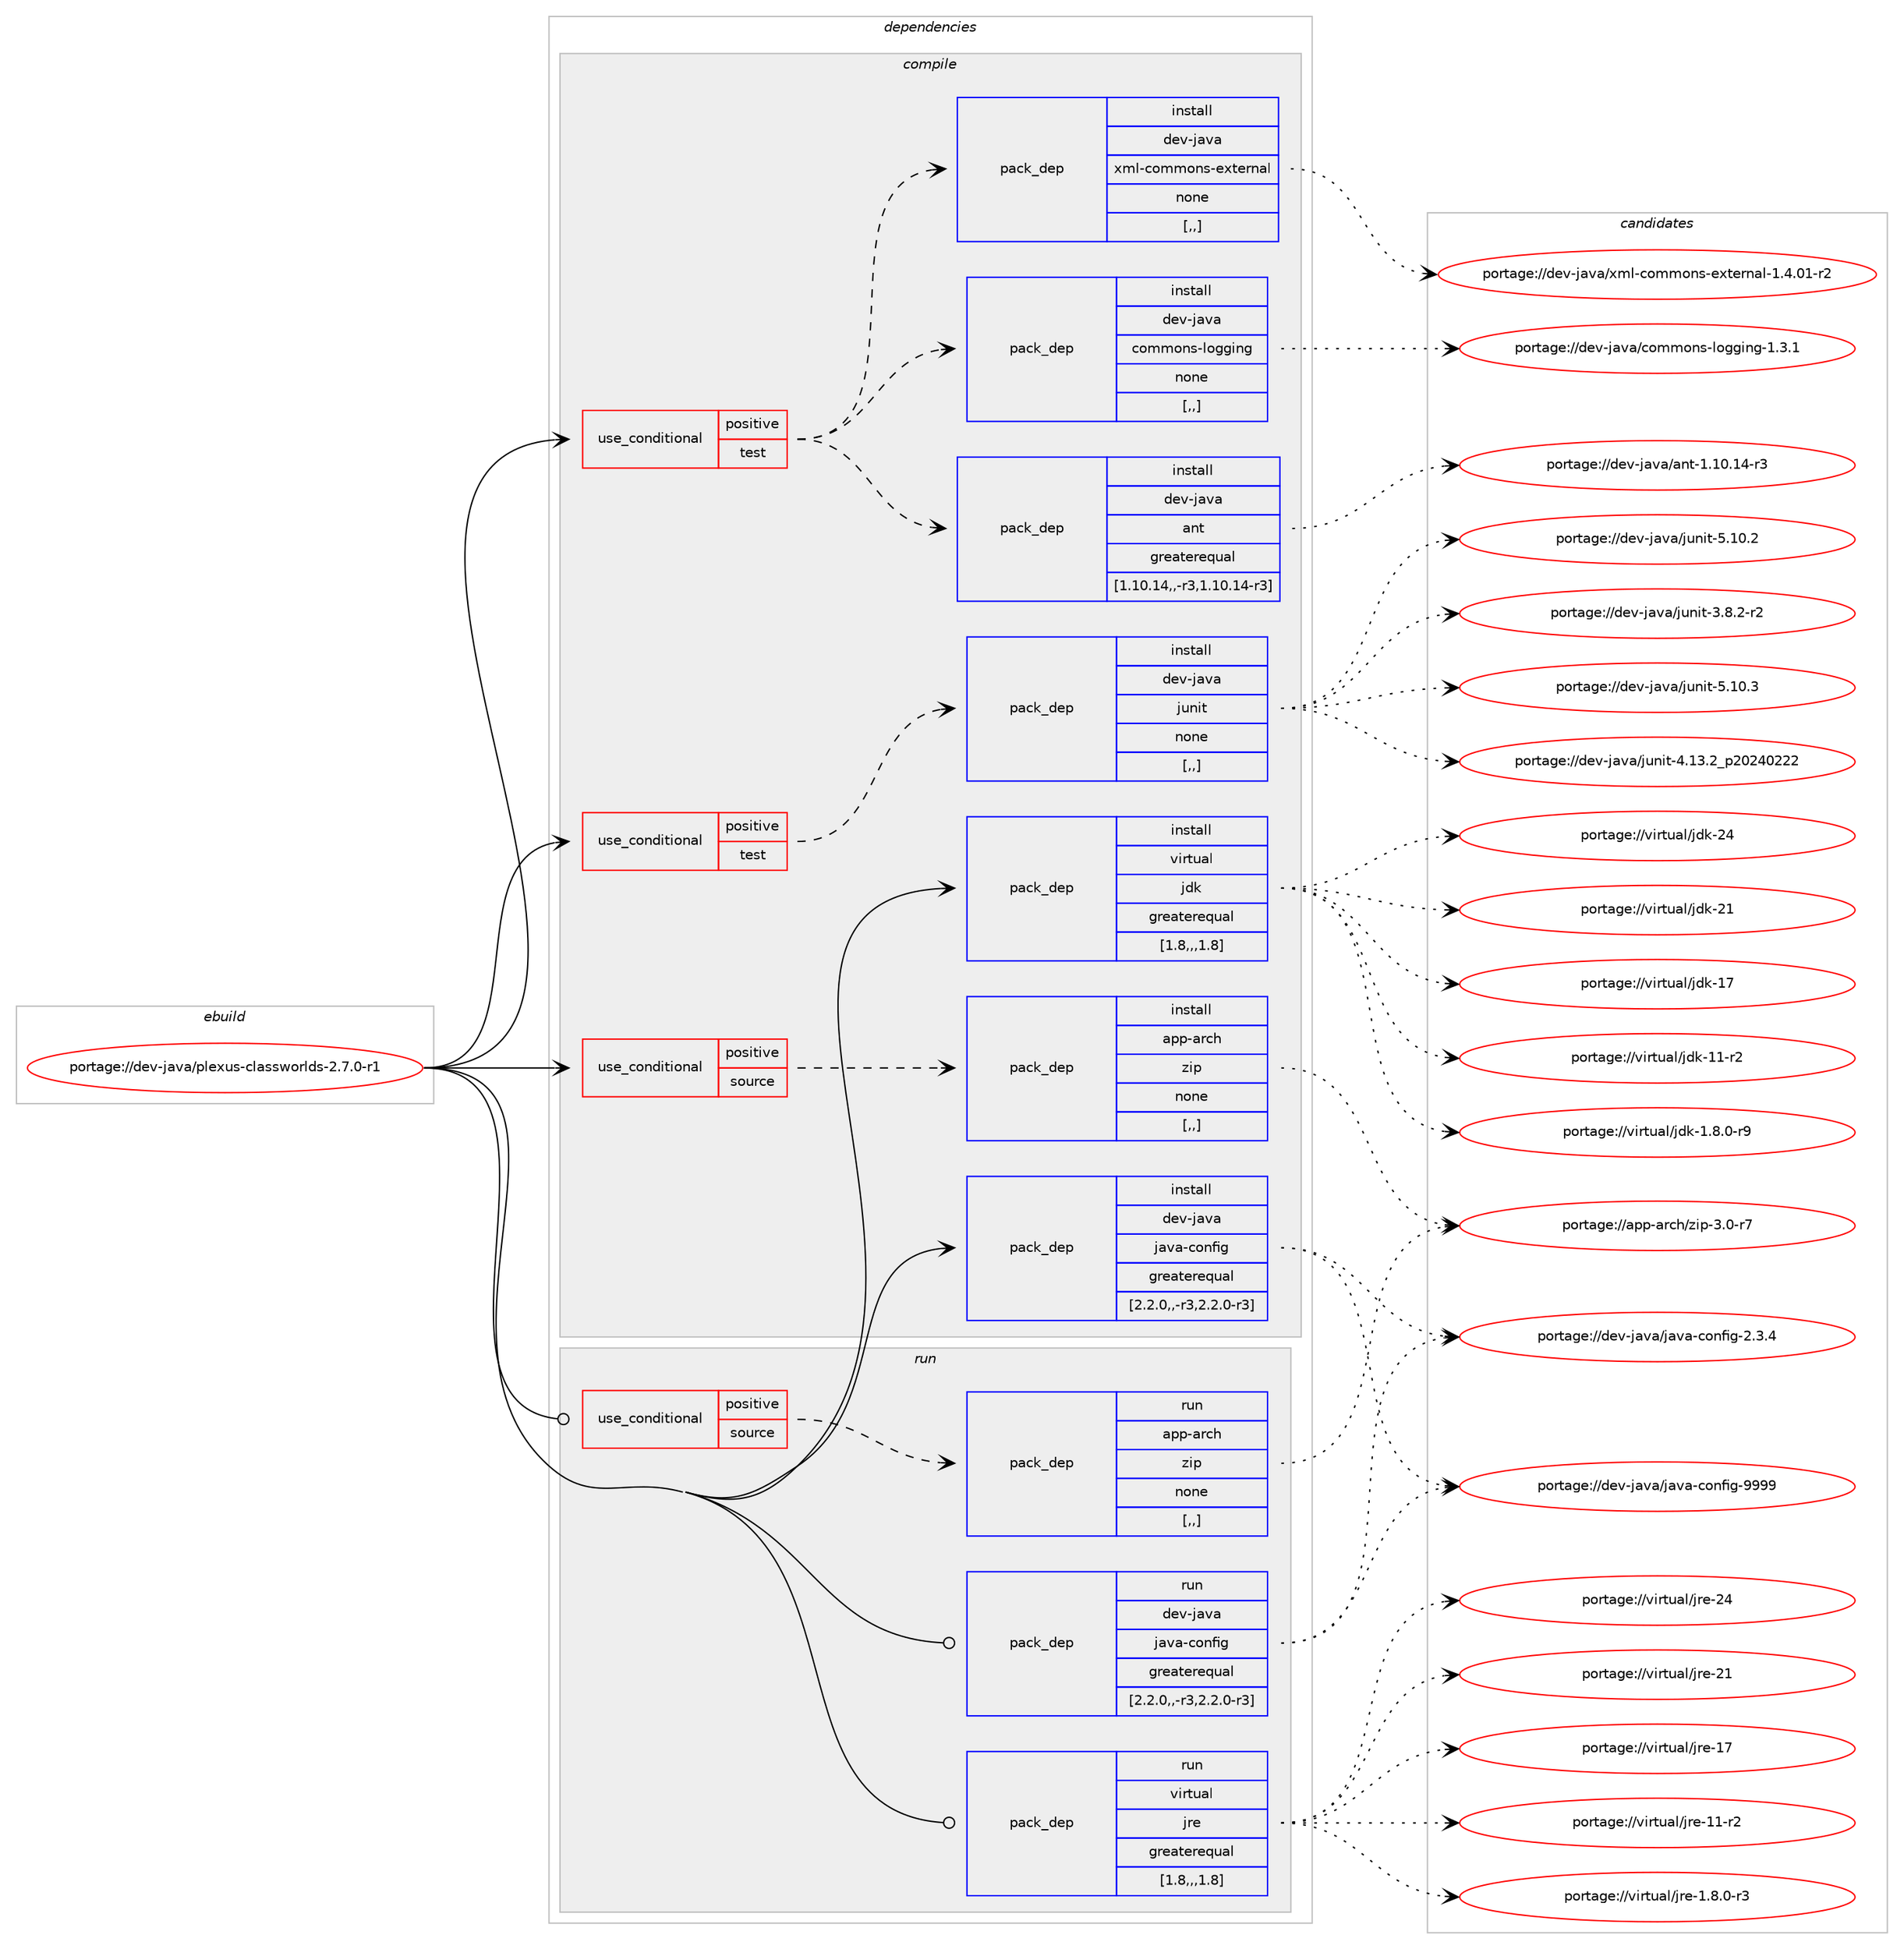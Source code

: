 digraph prolog {

# *************
# Graph options
# *************

newrank=true;
concentrate=true;
compound=true;
graph [rankdir=LR,fontname=Helvetica,fontsize=10,ranksep=1.5];#, ranksep=2.5, nodesep=0.2];
edge  [arrowhead=vee];
node  [fontname=Helvetica,fontsize=10];

# **********
# The ebuild
# **********

subgraph cluster_leftcol {
color=gray;
label=<<i>ebuild</i>>;
id [label="portage://dev-java/plexus-classworlds-2.7.0-r1", color=red, width=4, href="../dev-java/plexus-classworlds-2.7.0-r1.svg"];
}

# ****************
# The dependencies
# ****************

subgraph cluster_midcol {
color=gray;
label=<<i>dependencies</i>>;
subgraph cluster_compile {
fillcolor="#eeeeee";
style=filled;
label=<<i>compile</i>>;
subgraph cond152494 {
dependency590781 [label=<<TABLE BORDER="0" CELLBORDER="1" CELLSPACING="0" CELLPADDING="4"><TR><TD ROWSPAN="3" CELLPADDING="10">use_conditional</TD></TR><TR><TD>positive</TD></TR><TR><TD>source</TD></TR></TABLE>>, shape=none, color=red];
subgraph pack433628 {
dependency590782 [label=<<TABLE BORDER="0" CELLBORDER="1" CELLSPACING="0" CELLPADDING="4" WIDTH="220"><TR><TD ROWSPAN="6" CELLPADDING="30">pack_dep</TD></TR><TR><TD WIDTH="110">install</TD></TR><TR><TD>app-arch</TD></TR><TR><TD>zip</TD></TR><TR><TD>none</TD></TR><TR><TD>[,,]</TD></TR></TABLE>>, shape=none, color=blue];
}
dependency590781:e -> dependency590782:w [weight=20,style="dashed",arrowhead="vee"];
}
id:e -> dependency590781:w [weight=20,style="solid",arrowhead="vee"];
subgraph cond152495 {
dependency590783 [label=<<TABLE BORDER="0" CELLBORDER="1" CELLSPACING="0" CELLPADDING="4"><TR><TD ROWSPAN="3" CELLPADDING="10">use_conditional</TD></TR><TR><TD>positive</TD></TR><TR><TD>test</TD></TR></TABLE>>, shape=none, color=red];
subgraph pack433629 {
dependency590784 [label=<<TABLE BORDER="0" CELLBORDER="1" CELLSPACING="0" CELLPADDING="4" WIDTH="220"><TR><TD ROWSPAN="6" CELLPADDING="30">pack_dep</TD></TR><TR><TD WIDTH="110">install</TD></TR><TR><TD>dev-java</TD></TR><TR><TD>ant</TD></TR><TR><TD>greaterequal</TD></TR><TR><TD>[1.10.14,,-r3,1.10.14-r3]</TD></TR></TABLE>>, shape=none, color=blue];
}
dependency590783:e -> dependency590784:w [weight=20,style="dashed",arrowhead="vee"];
subgraph pack433630 {
dependency590785 [label=<<TABLE BORDER="0" CELLBORDER="1" CELLSPACING="0" CELLPADDING="4" WIDTH="220"><TR><TD ROWSPAN="6" CELLPADDING="30">pack_dep</TD></TR><TR><TD WIDTH="110">install</TD></TR><TR><TD>dev-java</TD></TR><TR><TD>commons-logging</TD></TR><TR><TD>none</TD></TR><TR><TD>[,,]</TD></TR></TABLE>>, shape=none, color=blue];
}
dependency590783:e -> dependency590785:w [weight=20,style="dashed",arrowhead="vee"];
subgraph pack433631 {
dependency590786 [label=<<TABLE BORDER="0" CELLBORDER="1" CELLSPACING="0" CELLPADDING="4" WIDTH="220"><TR><TD ROWSPAN="6" CELLPADDING="30">pack_dep</TD></TR><TR><TD WIDTH="110">install</TD></TR><TR><TD>dev-java</TD></TR><TR><TD>xml-commons-external</TD></TR><TR><TD>none</TD></TR><TR><TD>[,,]</TD></TR></TABLE>>, shape=none, color=blue];
}
dependency590783:e -> dependency590786:w [weight=20,style="dashed",arrowhead="vee"];
}
id:e -> dependency590783:w [weight=20,style="solid",arrowhead="vee"];
subgraph cond152496 {
dependency590787 [label=<<TABLE BORDER="0" CELLBORDER="1" CELLSPACING="0" CELLPADDING="4"><TR><TD ROWSPAN="3" CELLPADDING="10">use_conditional</TD></TR><TR><TD>positive</TD></TR><TR><TD>test</TD></TR></TABLE>>, shape=none, color=red];
subgraph pack433632 {
dependency590788 [label=<<TABLE BORDER="0" CELLBORDER="1" CELLSPACING="0" CELLPADDING="4" WIDTH="220"><TR><TD ROWSPAN="6" CELLPADDING="30">pack_dep</TD></TR><TR><TD WIDTH="110">install</TD></TR><TR><TD>dev-java</TD></TR><TR><TD>junit</TD></TR><TR><TD>none</TD></TR><TR><TD>[,,]</TD></TR></TABLE>>, shape=none, color=blue];
}
dependency590787:e -> dependency590788:w [weight=20,style="dashed",arrowhead="vee"];
}
id:e -> dependency590787:w [weight=20,style="solid",arrowhead="vee"];
subgraph pack433633 {
dependency590789 [label=<<TABLE BORDER="0" CELLBORDER="1" CELLSPACING="0" CELLPADDING="4" WIDTH="220"><TR><TD ROWSPAN="6" CELLPADDING="30">pack_dep</TD></TR><TR><TD WIDTH="110">install</TD></TR><TR><TD>dev-java</TD></TR><TR><TD>java-config</TD></TR><TR><TD>greaterequal</TD></TR><TR><TD>[2.2.0,,-r3,2.2.0-r3]</TD></TR></TABLE>>, shape=none, color=blue];
}
id:e -> dependency590789:w [weight=20,style="solid",arrowhead="vee"];
subgraph pack433634 {
dependency590790 [label=<<TABLE BORDER="0" CELLBORDER="1" CELLSPACING="0" CELLPADDING="4" WIDTH="220"><TR><TD ROWSPAN="6" CELLPADDING="30">pack_dep</TD></TR><TR><TD WIDTH="110">install</TD></TR><TR><TD>virtual</TD></TR><TR><TD>jdk</TD></TR><TR><TD>greaterequal</TD></TR><TR><TD>[1.8,,,1.8]</TD></TR></TABLE>>, shape=none, color=blue];
}
id:e -> dependency590790:w [weight=20,style="solid",arrowhead="vee"];
}
subgraph cluster_compileandrun {
fillcolor="#eeeeee";
style=filled;
label=<<i>compile and run</i>>;
}
subgraph cluster_run {
fillcolor="#eeeeee";
style=filled;
label=<<i>run</i>>;
subgraph cond152497 {
dependency590791 [label=<<TABLE BORDER="0" CELLBORDER="1" CELLSPACING="0" CELLPADDING="4"><TR><TD ROWSPAN="3" CELLPADDING="10">use_conditional</TD></TR><TR><TD>positive</TD></TR><TR><TD>source</TD></TR></TABLE>>, shape=none, color=red];
subgraph pack433635 {
dependency590792 [label=<<TABLE BORDER="0" CELLBORDER="1" CELLSPACING="0" CELLPADDING="4" WIDTH="220"><TR><TD ROWSPAN="6" CELLPADDING="30">pack_dep</TD></TR><TR><TD WIDTH="110">run</TD></TR><TR><TD>app-arch</TD></TR><TR><TD>zip</TD></TR><TR><TD>none</TD></TR><TR><TD>[,,]</TD></TR></TABLE>>, shape=none, color=blue];
}
dependency590791:e -> dependency590792:w [weight=20,style="dashed",arrowhead="vee"];
}
id:e -> dependency590791:w [weight=20,style="solid",arrowhead="odot"];
subgraph pack433636 {
dependency590793 [label=<<TABLE BORDER="0" CELLBORDER="1" CELLSPACING="0" CELLPADDING="4" WIDTH="220"><TR><TD ROWSPAN="6" CELLPADDING="30">pack_dep</TD></TR><TR><TD WIDTH="110">run</TD></TR><TR><TD>dev-java</TD></TR><TR><TD>java-config</TD></TR><TR><TD>greaterequal</TD></TR><TR><TD>[2.2.0,,-r3,2.2.0-r3]</TD></TR></TABLE>>, shape=none, color=blue];
}
id:e -> dependency590793:w [weight=20,style="solid",arrowhead="odot"];
subgraph pack433637 {
dependency590794 [label=<<TABLE BORDER="0" CELLBORDER="1" CELLSPACING="0" CELLPADDING="4" WIDTH="220"><TR><TD ROWSPAN="6" CELLPADDING="30">pack_dep</TD></TR><TR><TD WIDTH="110">run</TD></TR><TR><TD>virtual</TD></TR><TR><TD>jre</TD></TR><TR><TD>greaterequal</TD></TR><TR><TD>[1.8,,,1.8]</TD></TR></TABLE>>, shape=none, color=blue];
}
id:e -> dependency590794:w [weight=20,style="solid",arrowhead="odot"];
}
}

# **************
# The candidates
# **************

subgraph cluster_choices {
rank=same;
color=gray;
label=<<i>candidates</i>>;

subgraph choice433628 {
color=black;
nodesep=1;
choice9711211245971149910447122105112455146484511455 [label="portage://app-arch/zip-3.0-r7", color=red, width=4,href="../app-arch/zip-3.0-r7.svg"];
dependency590782:e -> choice9711211245971149910447122105112455146484511455:w [style=dotted,weight="100"];
}
subgraph choice433629 {
color=black;
nodesep=1;
choice100101118451069711897479711011645494649484649524511451 [label="portage://dev-java/ant-1.10.14-r3", color=red, width=4,href="../dev-java/ant-1.10.14-r3.svg"];
dependency590784:e -> choice100101118451069711897479711011645494649484649524511451:w [style=dotted,weight="100"];
}
subgraph choice433630 {
color=black;
nodesep=1;
choice100101118451069711897479911110910911111011545108111103103105110103454946514649 [label="portage://dev-java/commons-logging-1.3.1", color=red, width=4,href="../dev-java/commons-logging-1.3.1.svg"];
dependency590785:e -> choice100101118451069711897479911110910911111011545108111103103105110103454946514649:w [style=dotted,weight="100"];
}
subgraph choice433631 {
color=black;
nodesep=1;
choice1001011184510697118974712010910845991111091091111101154510112011610111411097108454946524648494511450 [label="portage://dev-java/xml-commons-external-1.4.01-r2", color=red, width=4,href="../dev-java/xml-commons-external-1.4.01-r2.svg"];
dependency590786:e -> choice1001011184510697118974712010910845991111091091111101154510112011610111411097108454946524648494511450:w [style=dotted,weight="100"];
}
subgraph choice433632 {
color=black;
nodesep=1;
choice1001011184510697118974710611711010511645534649484651 [label="portage://dev-java/junit-5.10.3", color=red, width=4,href="../dev-java/junit-5.10.3.svg"];
choice1001011184510697118974710611711010511645534649484650 [label="portage://dev-java/junit-5.10.2", color=red, width=4,href="../dev-java/junit-5.10.2.svg"];
choice1001011184510697118974710611711010511645524649514650951125048505248505050 [label="portage://dev-java/junit-4.13.2_p20240222", color=red, width=4,href="../dev-java/junit-4.13.2_p20240222.svg"];
choice100101118451069711897471061171101051164551465646504511450 [label="portage://dev-java/junit-3.8.2-r2", color=red, width=4,href="../dev-java/junit-3.8.2-r2.svg"];
dependency590788:e -> choice1001011184510697118974710611711010511645534649484651:w [style=dotted,weight="100"];
dependency590788:e -> choice1001011184510697118974710611711010511645534649484650:w [style=dotted,weight="100"];
dependency590788:e -> choice1001011184510697118974710611711010511645524649514650951125048505248505050:w [style=dotted,weight="100"];
dependency590788:e -> choice100101118451069711897471061171101051164551465646504511450:w [style=dotted,weight="100"];
}
subgraph choice433633 {
color=black;
nodesep=1;
choice10010111845106971189747106971189745991111101021051034557575757 [label="portage://dev-java/java-config-9999", color=red, width=4,href="../dev-java/java-config-9999.svg"];
choice1001011184510697118974710697118974599111110102105103455046514652 [label="portage://dev-java/java-config-2.3.4", color=red, width=4,href="../dev-java/java-config-2.3.4.svg"];
dependency590789:e -> choice10010111845106971189747106971189745991111101021051034557575757:w [style=dotted,weight="100"];
dependency590789:e -> choice1001011184510697118974710697118974599111110102105103455046514652:w [style=dotted,weight="100"];
}
subgraph choice433634 {
color=black;
nodesep=1;
choice1181051141161179710847106100107455052 [label="portage://virtual/jdk-24", color=red, width=4,href="../virtual/jdk-24.svg"];
choice1181051141161179710847106100107455049 [label="portage://virtual/jdk-21", color=red, width=4,href="../virtual/jdk-21.svg"];
choice1181051141161179710847106100107454955 [label="portage://virtual/jdk-17", color=red, width=4,href="../virtual/jdk-17.svg"];
choice11810511411611797108471061001074549494511450 [label="portage://virtual/jdk-11-r2", color=red, width=4,href="../virtual/jdk-11-r2.svg"];
choice11810511411611797108471061001074549465646484511457 [label="portage://virtual/jdk-1.8.0-r9", color=red, width=4,href="../virtual/jdk-1.8.0-r9.svg"];
dependency590790:e -> choice1181051141161179710847106100107455052:w [style=dotted,weight="100"];
dependency590790:e -> choice1181051141161179710847106100107455049:w [style=dotted,weight="100"];
dependency590790:e -> choice1181051141161179710847106100107454955:w [style=dotted,weight="100"];
dependency590790:e -> choice11810511411611797108471061001074549494511450:w [style=dotted,weight="100"];
dependency590790:e -> choice11810511411611797108471061001074549465646484511457:w [style=dotted,weight="100"];
}
subgraph choice433635 {
color=black;
nodesep=1;
choice9711211245971149910447122105112455146484511455 [label="portage://app-arch/zip-3.0-r7", color=red, width=4,href="../app-arch/zip-3.0-r7.svg"];
dependency590792:e -> choice9711211245971149910447122105112455146484511455:w [style=dotted,weight="100"];
}
subgraph choice433636 {
color=black;
nodesep=1;
choice10010111845106971189747106971189745991111101021051034557575757 [label="portage://dev-java/java-config-9999", color=red, width=4,href="../dev-java/java-config-9999.svg"];
choice1001011184510697118974710697118974599111110102105103455046514652 [label="portage://dev-java/java-config-2.3.4", color=red, width=4,href="../dev-java/java-config-2.3.4.svg"];
dependency590793:e -> choice10010111845106971189747106971189745991111101021051034557575757:w [style=dotted,weight="100"];
dependency590793:e -> choice1001011184510697118974710697118974599111110102105103455046514652:w [style=dotted,weight="100"];
}
subgraph choice433637 {
color=black;
nodesep=1;
choice1181051141161179710847106114101455052 [label="portage://virtual/jre-24", color=red, width=4,href="../virtual/jre-24.svg"];
choice1181051141161179710847106114101455049 [label="portage://virtual/jre-21", color=red, width=4,href="../virtual/jre-21.svg"];
choice1181051141161179710847106114101454955 [label="portage://virtual/jre-17", color=red, width=4,href="../virtual/jre-17.svg"];
choice11810511411611797108471061141014549494511450 [label="portage://virtual/jre-11-r2", color=red, width=4,href="../virtual/jre-11-r2.svg"];
choice11810511411611797108471061141014549465646484511451 [label="portage://virtual/jre-1.8.0-r3", color=red, width=4,href="../virtual/jre-1.8.0-r3.svg"];
dependency590794:e -> choice1181051141161179710847106114101455052:w [style=dotted,weight="100"];
dependency590794:e -> choice1181051141161179710847106114101455049:w [style=dotted,weight="100"];
dependency590794:e -> choice1181051141161179710847106114101454955:w [style=dotted,weight="100"];
dependency590794:e -> choice11810511411611797108471061141014549494511450:w [style=dotted,weight="100"];
dependency590794:e -> choice11810511411611797108471061141014549465646484511451:w [style=dotted,weight="100"];
}
}

}
